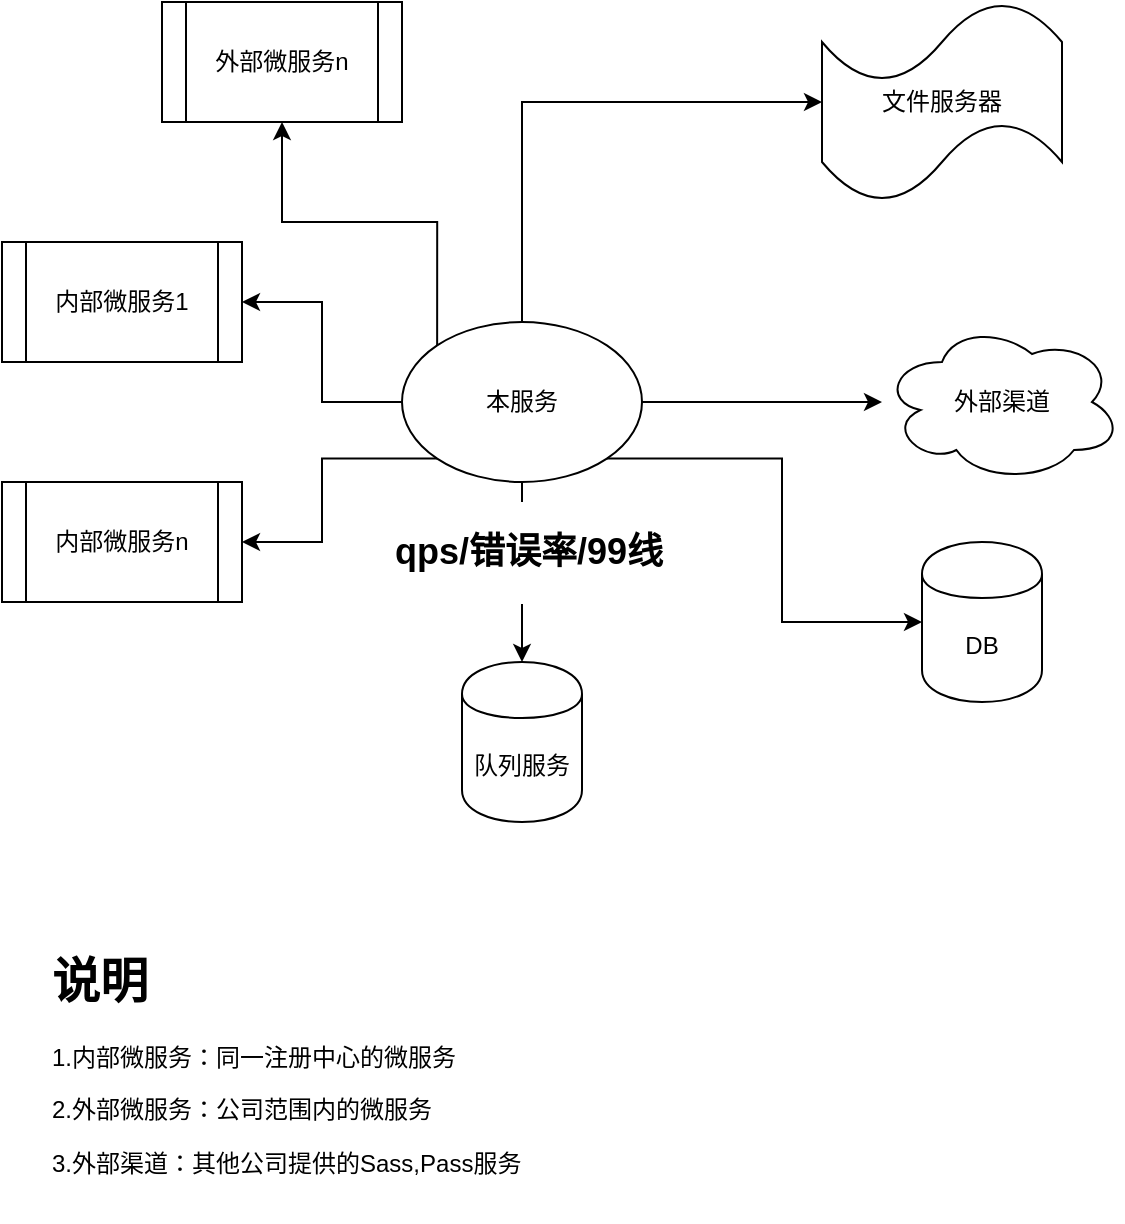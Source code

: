 <mxfile version="12.6.5" type="github">
  <diagram id="_qXGrUiXCGl5oymRRd8B" name="Page-1">
    <mxGraphModel dx="1646" dy="745" grid="1" gridSize="10" guides="1" tooltips="1" connect="1" arrows="1" fold="1" page="1" pageScale="1" pageWidth="827" pageHeight="1169" math="0" shadow="0">
      <root>
        <mxCell id="0"/>
        <mxCell id="1" parent="0"/>
        <mxCell id="PT7UJvZRRJ9yC9iflmCO-1" value="外部渠道" style="ellipse;shape=cloud;whiteSpace=wrap;html=1;" vertex="1" parent="1">
          <mxGeometry x="550" y="200" width="120" height="80" as="geometry"/>
        </mxCell>
        <mxCell id="PT7UJvZRRJ9yC9iflmCO-2" value="内部微服务1" style="shape=process;whiteSpace=wrap;html=1;backgroundOutline=1;" vertex="1" parent="1">
          <mxGeometry x="110" y="160" width="120" height="60" as="geometry"/>
        </mxCell>
        <mxCell id="PT7UJvZRRJ9yC9iflmCO-3" value="DB" style="shape=cylinder;whiteSpace=wrap;html=1;boundedLbl=1;backgroundOutline=1;" vertex="1" parent="1">
          <mxGeometry x="570" y="310" width="60" height="80" as="geometry"/>
        </mxCell>
        <mxCell id="PT7UJvZRRJ9yC9iflmCO-4" value="文件服务器" style="shape=tape;whiteSpace=wrap;html=1;" vertex="1" parent="1">
          <mxGeometry x="520" y="40" width="120" height="100" as="geometry"/>
        </mxCell>
        <mxCell id="PT7UJvZRRJ9yC9iflmCO-7" style="edgeStyle=orthogonalEdgeStyle;rounded=0;orthogonalLoop=1;jettySize=auto;html=1;exitX=1;exitY=0.5;exitDx=0;exitDy=0;" edge="1" parent="1" source="PT7UJvZRRJ9yC9iflmCO-6" target="PT7UJvZRRJ9yC9iflmCO-1">
          <mxGeometry relative="1" as="geometry"/>
        </mxCell>
        <mxCell id="PT7UJvZRRJ9yC9iflmCO-8" style="edgeStyle=orthogonalEdgeStyle;rounded=0;orthogonalLoop=1;jettySize=auto;html=1;exitX=1;exitY=1;exitDx=0;exitDy=0;entryX=0;entryY=0.5;entryDx=0;entryDy=0;" edge="1" parent="1" source="PT7UJvZRRJ9yC9iflmCO-6" target="PT7UJvZRRJ9yC9iflmCO-3">
          <mxGeometry relative="1" as="geometry"/>
        </mxCell>
        <mxCell id="PT7UJvZRRJ9yC9iflmCO-9" style="edgeStyle=orthogonalEdgeStyle;rounded=0;orthogonalLoop=1;jettySize=auto;html=1;exitX=0;exitY=0.5;exitDx=0;exitDy=0;" edge="1" parent="1" source="PT7UJvZRRJ9yC9iflmCO-6" target="PT7UJvZRRJ9yC9iflmCO-2">
          <mxGeometry relative="1" as="geometry"/>
        </mxCell>
        <mxCell id="PT7UJvZRRJ9yC9iflmCO-11" style="edgeStyle=orthogonalEdgeStyle;rounded=0;orthogonalLoop=1;jettySize=auto;html=1;exitX=0;exitY=1;exitDx=0;exitDy=0;entryX=1;entryY=0.5;entryDx=0;entryDy=0;" edge="1" parent="1" source="PT7UJvZRRJ9yC9iflmCO-6" target="PT7UJvZRRJ9yC9iflmCO-10">
          <mxGeometry relative="1" as="geometry"/>
        </mxCell>
        <mxCell id="PT7UJvZRRJ9yC9iflmCO-12" style="edgeStyle=orthogonalEdgeStyle;rounded=0;orthogonalLoop=1;jettySize=auto;html=1;exitX=0.5;exitY=0;exitDx=0;exitDy=0;entryX=0;entryY=0.5;entryDx=0;entryDy=0;entryPerimeter=0;" edge="1" parent="1" source="PT7UJvZRRJ9yC9iflmCO-6" target="PT7UJvZRRJ9yC9iflmCO-4">
          <mxGeometry relative="1" as="geometry"/>
        </mxCell>
        <mxCell id="PT7UJvZRRJ9yC9iflmCO-14" style="edgeStyle=orthogonalEdgeStyle;rounded=0;orthogonalLoop=1;jettySize=auto;html=1;exitX=0.5;exitY=1;exitDx=0;exitDy=0;" edge="1" parent="1" source="PT7UJvZRRJ9yC9iflmCO-6" target="PT7UJvZRRJ9yC9iflmCO-13">
          <mxGeometry relative="1" as="geometry"/>
        </mxCell>
        <mxCell id="PT7UJvZRRJ9yC9iflmCO-18" value="&lt;h2&gt;qps/错误率/99线&lt;/h2&gt;" style="text;html=1;align=center;verticalAlign=middle;resizable=0;points=[];labelBackgroundColor=#ffffff;" vertex="1" connectable="0" parent="PT7UJvZRRJ9yC9iflmCO-14">
          <mxGeometry x="-0.222" y="3" relative="1" as="geometry">
            <mxPoint as="offset"/>
          </mxGeometry>
        </mxCell>
        <mxCell id="PT7UJvZRRJ9yC9iflmCO-16" style="edgeStyle=orthogonalEdgeStyle;rounded=0;orthogonalLoop=1;jettySize=auto;html=1;exitX=0;exitY=0;exitDx=0;exitDy=0;" edge="1" parent="1" source="PT7UJvZRRJ9yC9iflmCO-6" target="PT7UJvZRRJ9yC9iflmCO-15">
          <mxGeometry relative="1" as="geometry"/>
        </mxCell>
        <mxCell id="PT7UJvZRRJ9yC9iflmCO-6" value="本服务" style="ellipse;whiteSpace=wrap;html=1;" vertex="1" parent="1">
          <mxGeometry x="310" y="200" width="120" height="80" as="geometry"/>
        </mxCell>
        <mxCell id="PT7UJvZRRJ9yC9iflmCO-10" value="内部微服务n" style="shape=process;whiteSpace=wrap;html=1;backgroundOutline=1;" vertex="1" parent="1">
          <mxGeometry x="110" y="280" width="120" height="60" as="geometry"/>
        </mxCell>
        <mxCell id="PT7UJvZRRJ9yC9iflmCO-13" value="队列服务" style="shape=cylinder;whiteSpace=wrap;html=1;boundedLbl=1;backgroundOutline=1;" vertex="1" parent="1">
          <mxGeometry x="340" y="370" width="60" height="80" as="geometry"/>
        </mxCell>
        <mxCell id="PT7UJvZRRJ9yC9iflmCO-15" value="外部微服务n" style="shape=process;whiteSpace=wrap;html=1;backgroundOutline=1;" vertex="1" parent="1">
          <mxGeometry x="190" y="40" width="120" height="60" as="geometry"/>
        </mxCell>
        <mxCell id="PT7UJvZRRJ9yC9iflmCO-17" value="&lt;h1&gt;说明&lt;/h1&gt;&lt;p&gt;1.内部微服务：同一注册中心的微服务&lt;/p&gt;&lt;p&gt;2.外部微服务：公司范围内的微服务&lt;/p&gt;&lt;p&gt;3.外部渠道：其他公司提供的Sass,Pass服务&lt;/p&gt;" style="text;html=1;strokeColor=none;fillColor=none;spacing=5;spacingTop=-20;whiteSpace=wrap;overflow=hidden;rounded=0;" vertex="1" parent="1">
          <mxGeometry x="130" y="510" width="500" height="140" as="geometry"/>
        </mxCell>
      </root>
    </mxGraphModel>
  </diagram>
</mxfile>
